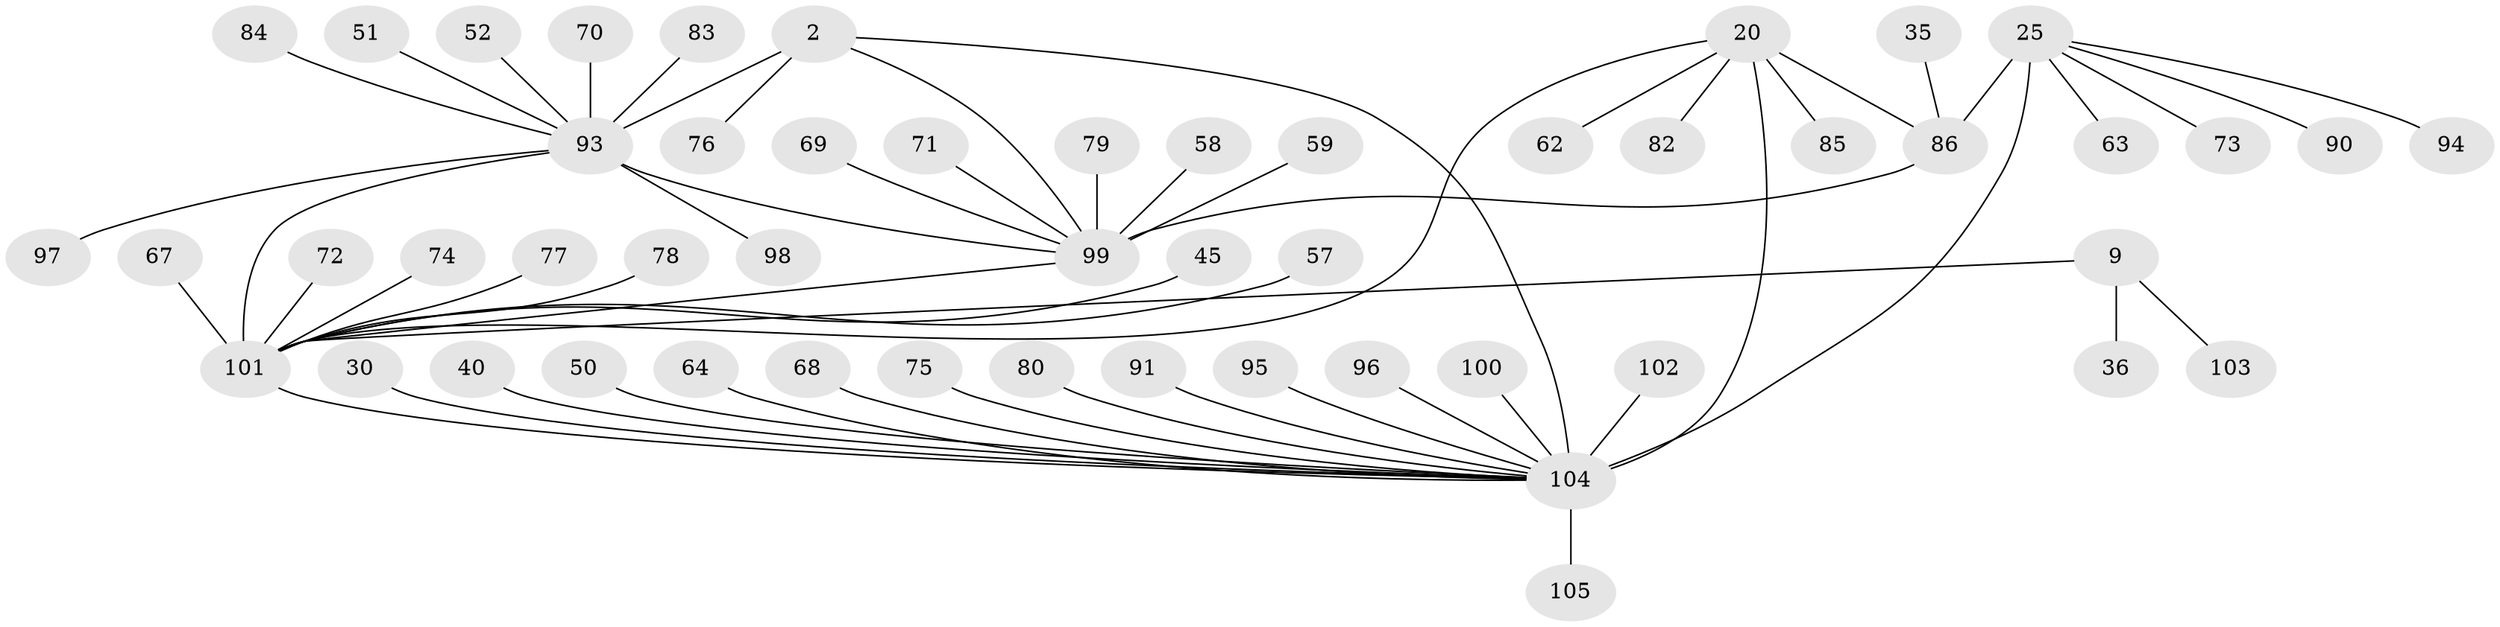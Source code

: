 // original degree distribution, {8: 0.05714285714285714, 6: 0.06666666666666667, 9: 0.047619047619047616, 5: 0.01904761904761905, 12: 0.009523809523809525, 4: 0.01904761904761905, 10: 0.01904761904761905, 1: 0.5333333333333333, 2: 0.18095238095238095, 3: 0.0380952380952381, 7: 0.009523809523809525}
// Generated by graph-tools (version 1.1) at 2025/54/03/09/25 04:54:21]
// undirected, 52 vertices, 57 edges
graph export_dot {
graph [start="1"]
  node [color=gray90,style=filled];
  2 [super="+1"];
  9 [super="+8"];
  20 [super="+19"];
  25 [super="+22"];
  30;
  35;
  36;
  40;
  45;
  50;
  51;
  52 [super="+43"];
  57;
  58;
  59;
  62;
  63;
  64;
  67;
  68 [super="+46"];
  69;
  70;
  71;
  72;
  73;
  74 [super="+47"];
  75;
  76;
  77;
  78 [super="+34"];
  79 [super="+53"];
  80;
  82;
  83;
  84;
  85;
  86 [super="+13+14"];
  90;
  91;
  93 [super="+88+5+26+33+42"];
  94;
  95 [super="+56"];
  96;
  97;
  98 [super="+27"];
  99 [super="+29+15+44"];
  100;
  101 [super="+66+39"];
  102 [super="+65"];
  103;
  104 [super="+48+60+89+32+92"];
  105;
  2 -- 76;
  2 -- 93 [weight=6];
  2 -- 104 [weight=4];
  2 -- 99;
  9 -- 103;
  9 -- 36;
  9 -- 101 [weight=6];
  20 -- 62;
  20 -- 82;
  20 -- 85;
  20 -- 101;
  20 -- 86;
  20 -- 104 [weight=7];
  25 -- 73;
  25 -- 86 [weight=2];
  25 -- 90;
  25 -- 94;
  25 -- 63;
  25 -- 104 [weight=8];
  30 -- 104;
  35 -- 86;
  40 -- 104;
  45 -- 101;
  50 -- 104;
  51 -- 93;
  52 -- 93;
  57 -- 101;
  58 -- 99;
  59 -- 99;
  64 -- 104;
  67 -- 101;
  68 -- 104;
  69 -- 99;
  70 -- 93;
  71 -- 99;
  72 -- 101;
  74 -- 101;
  75 -- 104;
  77 -- 101;
  78 -- 101;
  79 -- 99;
  80 -- 104;
  83 -- 93;
  84 -- 93;
  86 -- 99 [weight=6];
  91 -- 104;
  93 -- 101 [weight=2];
  93 -- 97;
  93 -- 98;
  93 -- 99;
  95 -- 104;
  96 -- 104;
  99 -- 101;
  100 -- 104;
  101 -- 104 [weight=2];
  102 -- 104;
  104 -- 105;
}
